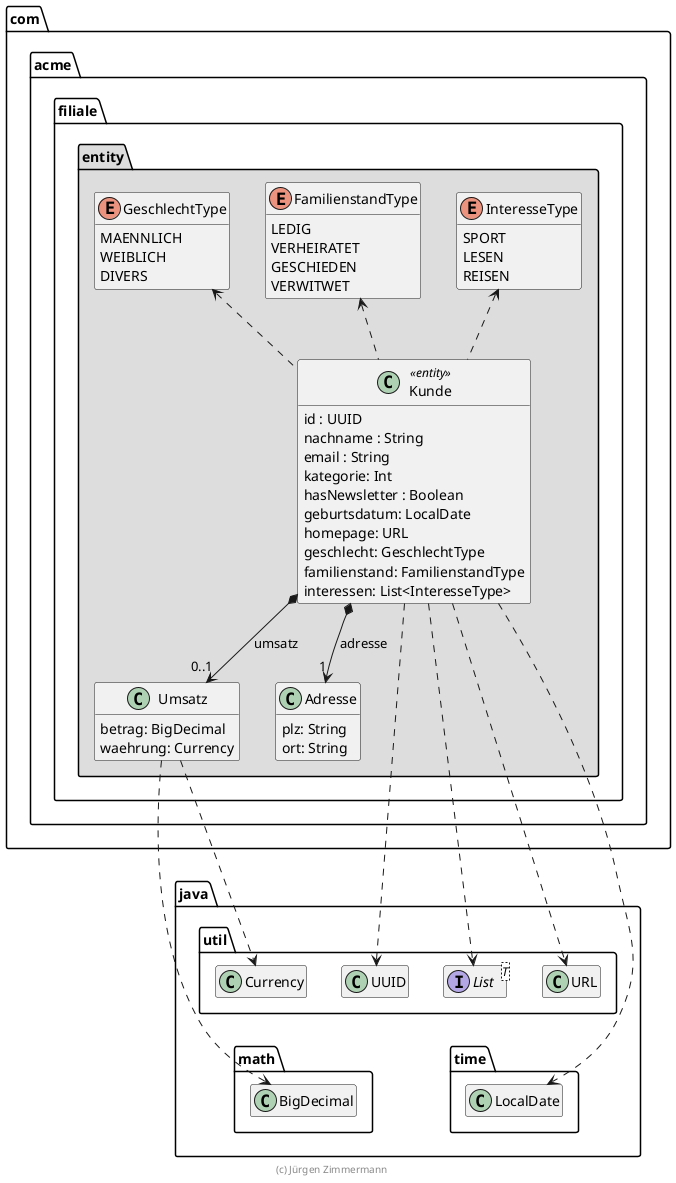 ' Copyright (C) 2019 - present Juergen Zimmermann, Hochschule Karlsruhe
'
' This program is free software: you can redistribute it and/or modify
' it under the terms of the GNU General Public License as published by
' the Free Software Foundation, either version 3 of the License, or
' (at your option) any later version.
'
' This program is distributed in the hope that it will be useful,
' but WITHOUT ANY WARRANTY; without even the implied warranty of
' MERCHANTABILITY or FITNESS FOR A PARTICULAR PURPOSE.  See the
' GNU General Public License for more details.
'
' You should have received a copy of the GNU General Public License
' along with this program.  If not, see <https://www.gnu.org/licenses/>.
@startuml Kunde

skinparam classAttributeIconSize 0
' skinparam monochrome true

package java {
    package util {
        class UUID
        interface List<T>
        class URL
        class Currency
    }

    package math {
        class BigDecimal
    }

    package time {
        class LocalDate
    }

    BigDecimal .up[hidden].> UUID
    UUID .[hidden].> LocalDate
}

package com.acme.filiale.entity #DDDDDD {
    class Umsatz {
        betrag: BigDecimal
        waehrung: Currency
    }

    class Adresse {
        plz: String
        ort: String
    }

    enum GeschlechtType {
        MAENNLICH
        WEIBLICH
        DIVERS
    }

    enum FamilienstandType {
        LEDIG
        VERHEIRATET
        GESCHIEDEN
        VERWITWET
    }

    enum InteresseType {
        SPORT
        LESEN
        REISEN
    }

    class Kunde << entity >> {
        id : UUID
        nachname : String
        email : String
        kategorie: Int
        hasNewsletter : Boolean
        geburtsdatum: LocalDate
        homepage: URL
        geschlecht: GeschlechtType
        familienstand: FamilienstandType
        interessen: List<InteresseType>
    }

    Kunde *--> "0..1" Umsatz : umsatz
    Kunde *--> "1" Adresse : adresse
    Kunde .up.> GeschlechtType
    Kunde .up.> FamilienstandType
    Kunde .up.> InteresseType

    Kunde ..> UUID
    Kunde ..> LocalDate
    Kunde ..> List
    Kunde ..> URL

    Umsatz ..> Currency
    Umsatz ..> BigDecimal
}

hide empty members

footer (c) Jürgen Zimmermann

@enduml
